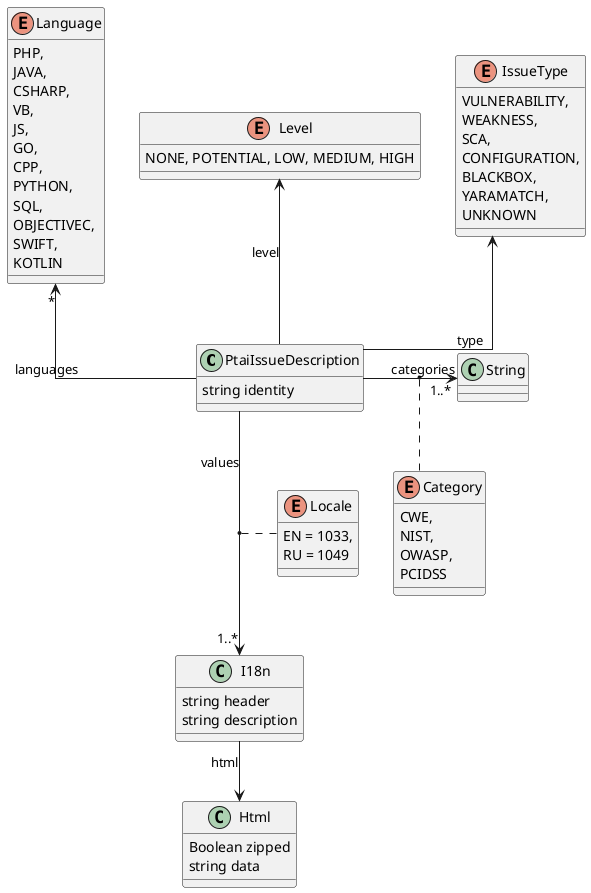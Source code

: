 @startumlskinparam linetype orthoclass PtaiIssueDescription {  string identity}enum Category {   CWE,   NIST,   OWASP,   PCIDSS }class Stringenum Locale{  EN = 1033,  RU = 1049}PtaiIssueDescription -> "1..*" String : categories(PtaiIssueDescription, String) .. Categoryenum IssueType {  VULNERABILITY,   WEAKNESS,   SCA,   CONFIGURATION,   BLACKBOX,   YARAMATCH,   UNKNOWN}PtaiIssueDescription -up-> IssueType : typeenum Level{  NONE, POTENTIAL, LOW, MEDIUM, HIGH}PtaiIssueDescription -up-> Level : levelenum Language{  PHP,   JAVA,   CSHARP,   VB,   JS,   GO,   CPP,   PYTHON,   SQL,   OBJECTIVEC,   SWIFT,   KOTLIN}PtaiIssueDescription -up-> "*" Language : languagesclass I18n{  string header  string description}PtaiIssueDescription --> "1..*" I18n : values(PtaiIssueDescription, I18n) .. LocaleI18n --> Html : htmlclass Html{  Boolean zipped  string data}        @enduml